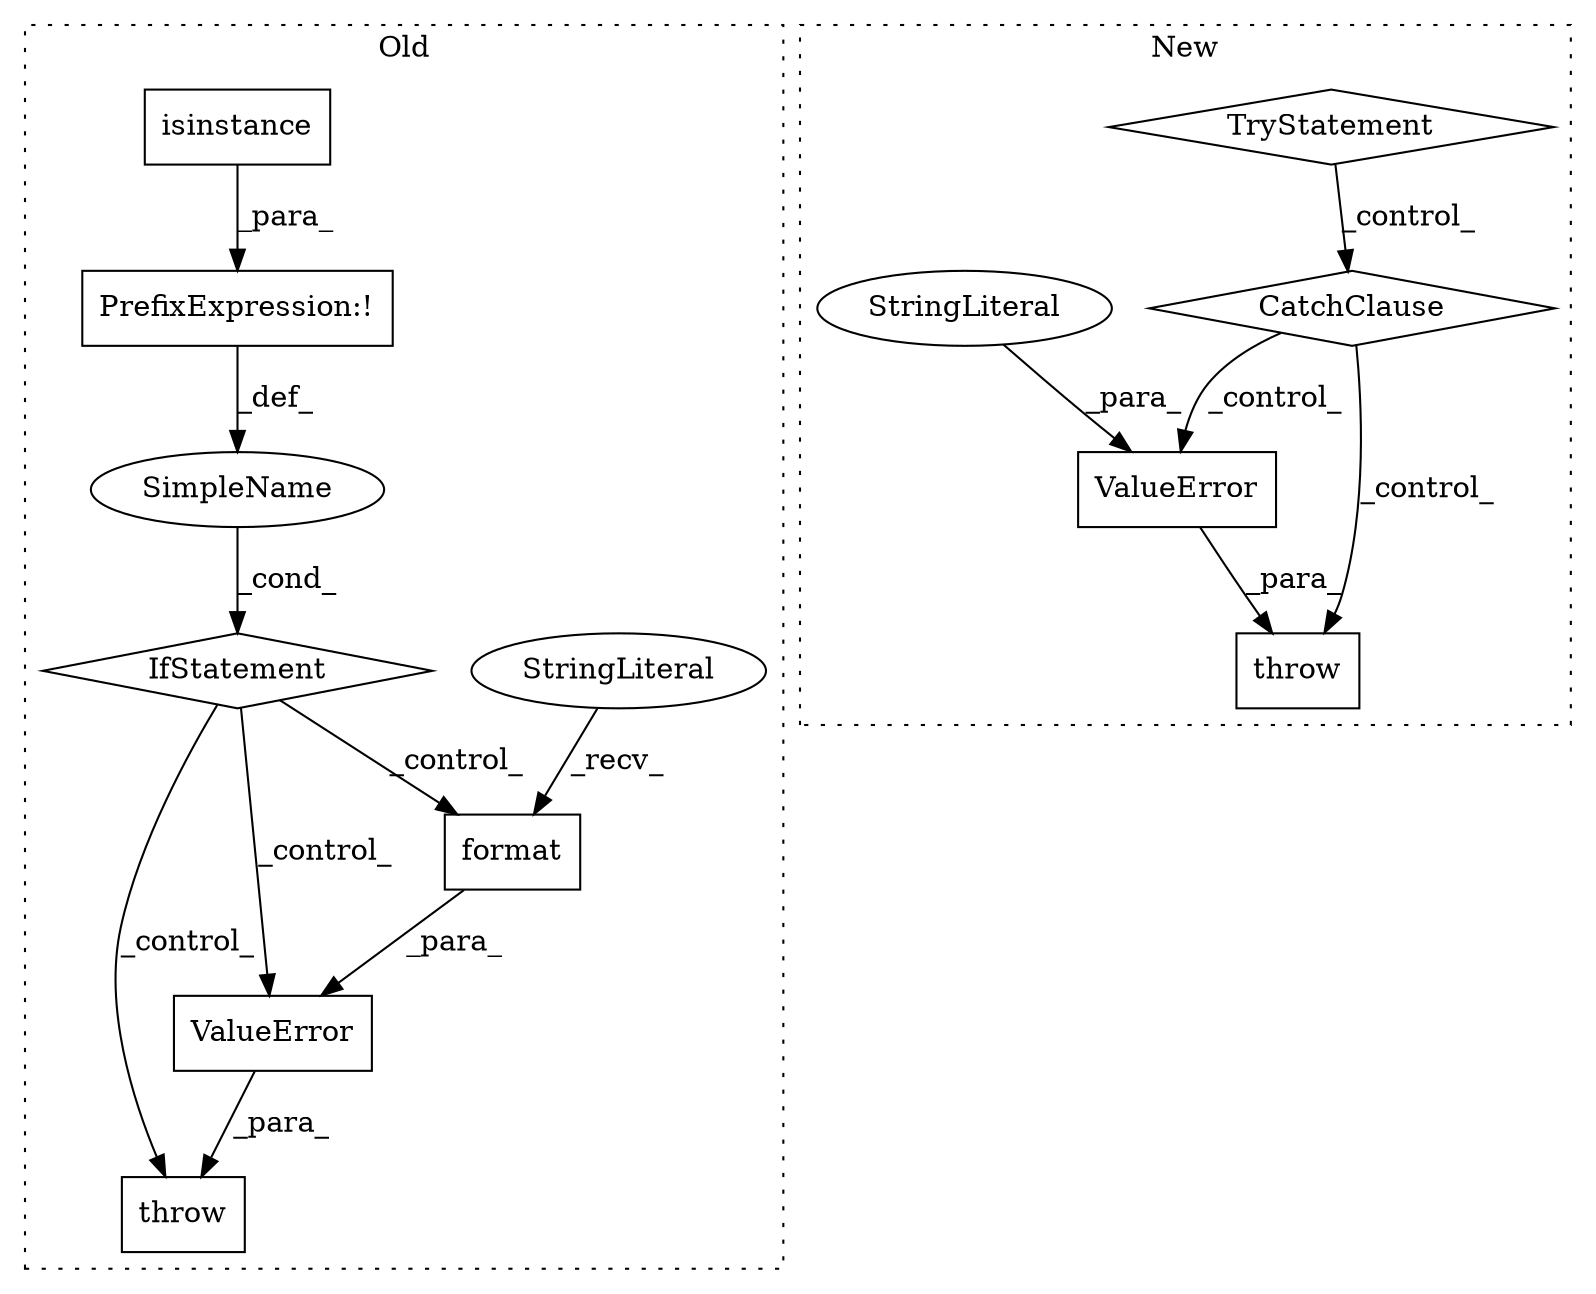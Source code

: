 digraph G {
subgraph cluster0 {
1 [label="ValueError" a="32" s="1579,1727" l="11,1" shape="box"];
3 [label="throw" a="53" s="1573" l="6" shape="box"];
5 [label="SimpleName" a="42" s="" l="" shape="ellipse"];
6 [label="IfStatement" a="25" s="1492,1561" l="4,2" shape="diamond"];
10 [label="PrefixExpression:!" a="38" s="1496" l="1" shape="box"];
11 [label="format" a="32" s="1704,1726" l="7,1" shape="box"];
12 [label="StringLiteral" a="45" s="1590" l="113" shape="ellipse"];
13 [label="isinstance" a="32" s="1497,1560" l="11,1" shape="box"];
label = "Old";
style="dotted";
}
subgraph cluster1 {
2 [label="TryStatement" a="54" s="1429" l="4" shape="diamond"];
4 [label="CatchClause" a="12" s="1495,1549" l="13,2" shape="diamond"];
7 [label="throw" a="53" s="1561" l="6" shape="box"];
8 [label="ValueError" a="32" s="1567,1706" l="11,1" shape="box"];
9 [label="StringLiteral" a="45" s="1578" l="128" shape="ellipse"];
label = "New";
style="dotted";
}
1 -> 3 [label="_para_"];
2 -> 4 [label="_control_"];
4 -> 8 [label="_control_"];
4 -> 7 [label="_control_"];
5 -> 6 [label="_cond_"];
6 -> 1 [label="_control_"];
6 -> 3 [label="_control_"];
6 -> 11 [label="_control_"];
8 -> 7 [label="_para_"];
9 -> 8 [label="_para_"];
10 -> 5 [label="_def_"];
11 -> 1 [label="_para_"];
12 -> 11 [label="_recv_"];
13 -> 10 [label="_para_"];
}